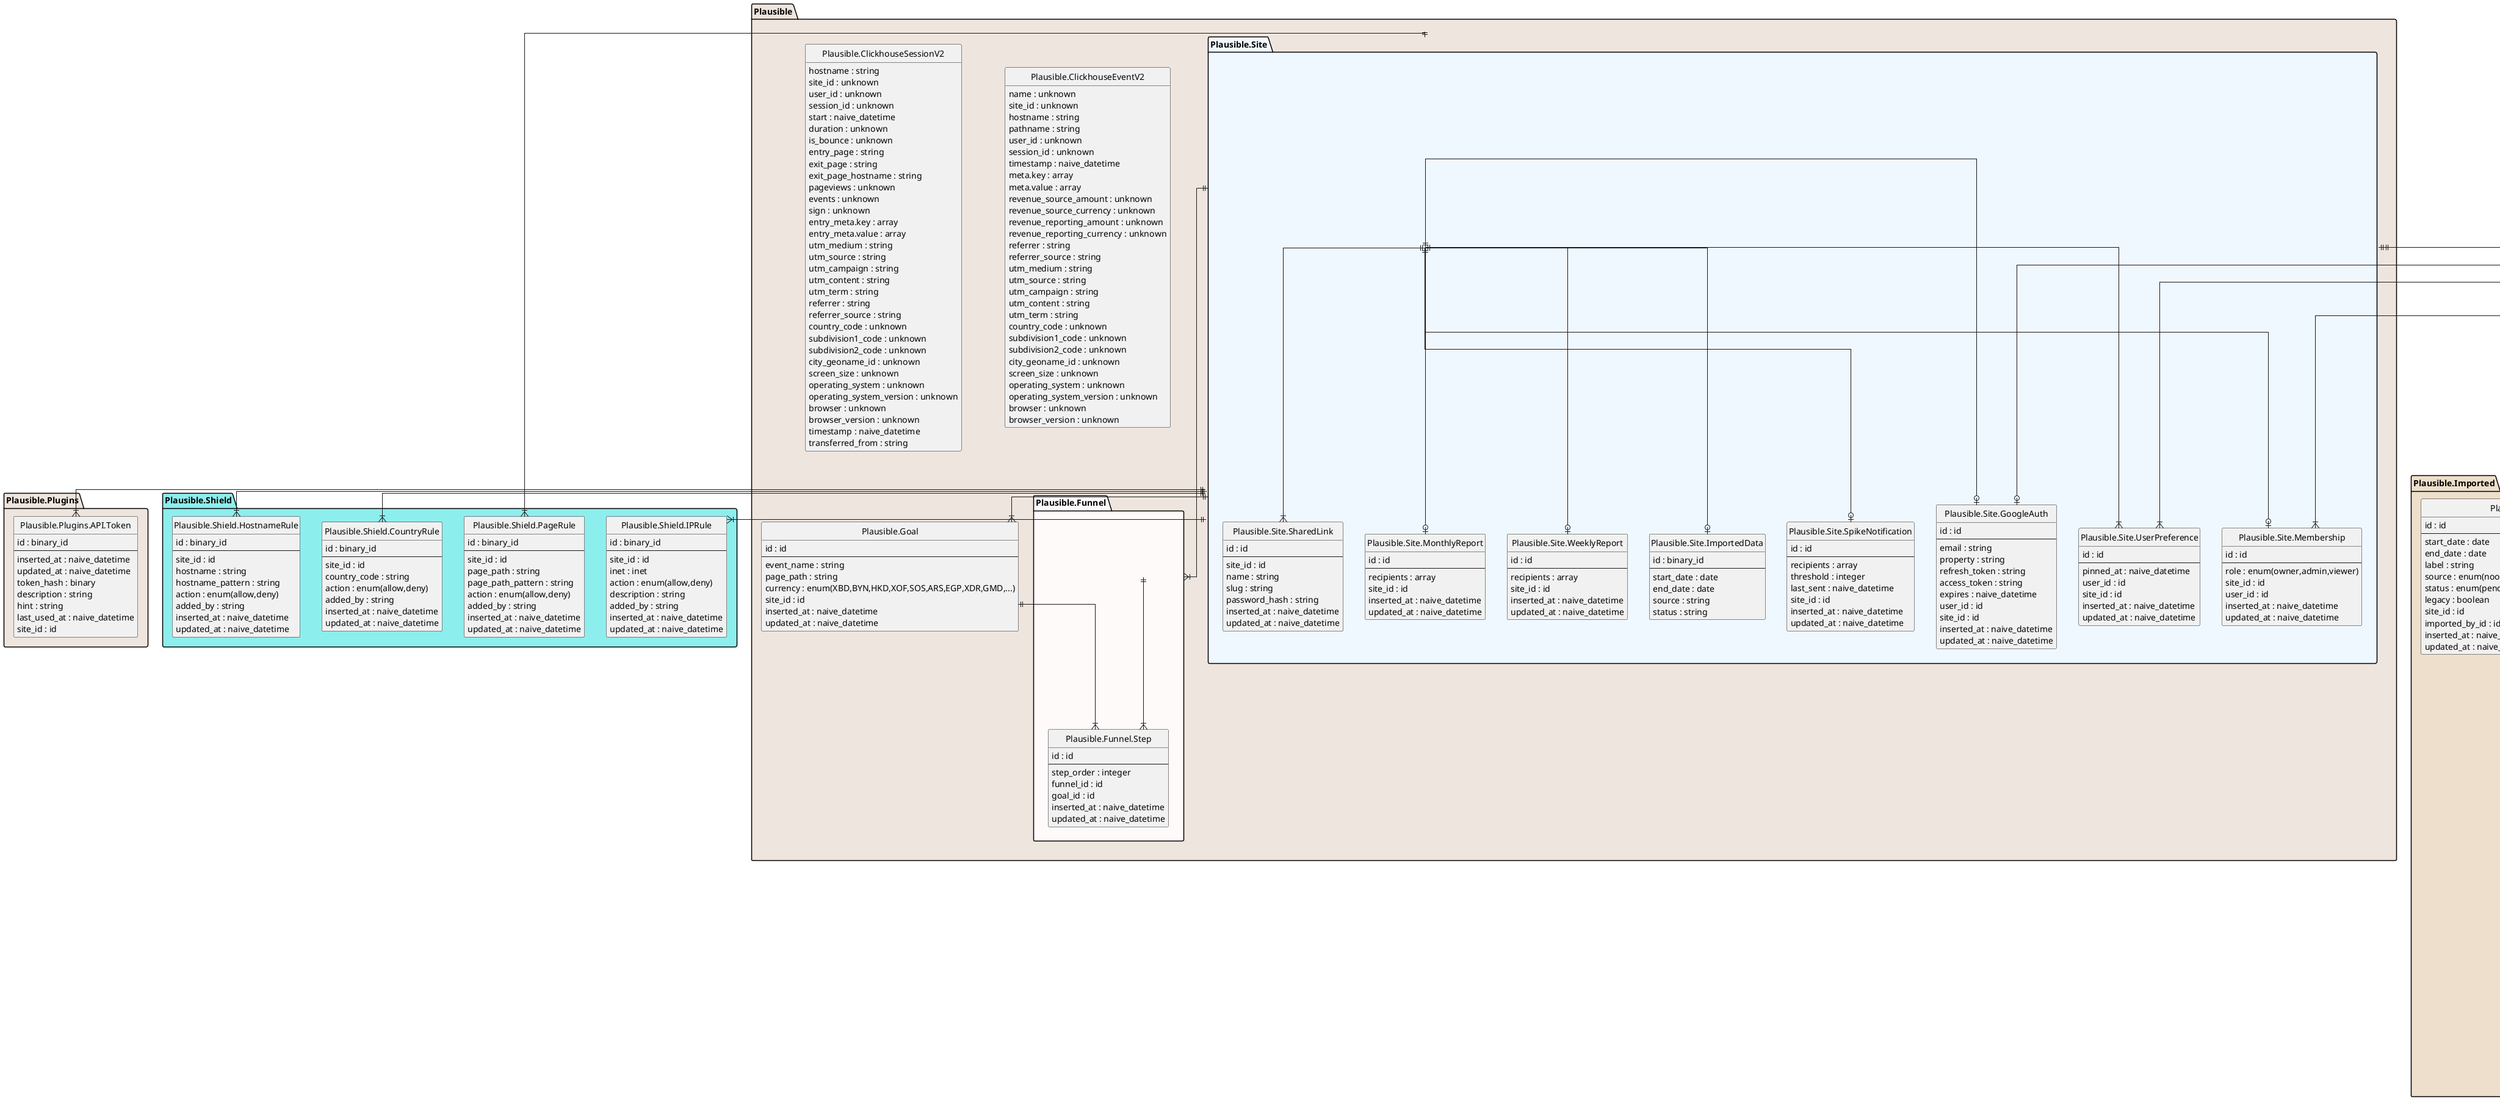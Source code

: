 @startuml

set namespaceSeparator none
hide circle
hide methods

skinparam linetype ortho
skinparam defaultFontName Roboto Mono
skinparam shadowing false

namespace Ecto.Migration #f0f8ff {
  entity Ecto.Migration.SchemaMigration {
    version : integer
    --
    inserted_at : naive_datetime
  }

}
namespace FunWithFlags.Store #f0ffff {
  entity FunWithFlags.Store.Persistent.Ecto.Record {
    id : id
    --
    flag_name : string
    gate_type : string
    target : string
    enabled : boolean
  }

}
namespace Oban #f0ffff {
  entity Oban.Job {
    id : id
    --
    state : string
    queue : string
    worker : string
    args : map
    meta : map
    tags : array
    errors : array
    attempt : integer
    attempted_by : array
    max_attempts : integer
    priority : integer
    attempted_at : utc_datetime_usec
    cancelled_at : utc_datetime_usec
    completed_at : utc_datetime_usec
    discarded_at : utc_datetime_usec
    inserted_at : utc_datetime_usec
    scheduled_at : utc_datetime_usec
  }

}
namespace Plausible #eee5de {
  entity Plausible.ClickhouseEventV2 {
    name : unknown
    site_id : unknown
    hostname : string
    pathname : string
    user_id : unknown
    session_id : unknown
    timestamp : naive_datetime
    meta.key : array
    meta.value : array
    revenue_source_amount : unknown
    revenue_source_currency : unknown
    revenue_reporting_amount : unknown
    revenue_reporting_currency : unknown
    referrer : string
    referrer_source : string
    utm_medium : string
    utm_source : string
    utm_campaign : string
    utm_content : string
    utm_term : string
    country_code : unknown
    subdivision1_code : unknown
    subdivision2_code : unknown
    city_geoname_id : unknown
    screen_size : unknown
    operating_system : unknown
    operating_system_version : unknown
    browser : unknown
    browser_version : unknown
  }

  entity Plausible.ClickhouseSessionV2 {
    hostname : string
    site_id : unknown
    user_id : unknown
    session_id : unknown
    start : naive_datetime
    duration : unknown
    is_bounce : unknown
    entry_page : string
    exit_page : string
    exit_page_hostname : string
    pageviews : unknown
    events : unknown
    sign : unknown
    entry_meta.key : array
    entry_meta.value : array
    utm_medium : string
    utm_source : string
    utm_campaign : string
    utm_content : string
    utm_term : string
    referrer : string
    referrer_source : string
    country_code : unknown
    subdivision1_code : unknown
    subdivision2_code : unknown
    city_geoname_id : unknown
    screen_size : unknown
    operating_system : unknown
    operating_system_version : unknown
    browser : unknown
    browser_version : unknown
    timestamp : naive_datetime
    transferred_from : string
  }

  entity Plausible.Funnel {
    id : id
    --
    name : string
    site_id : id
    inserted_at : naive_datetime
    updated_at : naive_datetime
  }

  entity Plausible.Goal {
    id : id
    --
    event_name : string
    page_path : string
    currency : enum(XBD,BYN,HKD,XOF,SOS,ARS,EGP,XDR,GMD,...)
    site_id : id
    inserted_at : naive_datetime
    updated_at : naive_datetime
  }

  entity Plausible.Site {
    id : id
    --
    domain : string
    timezone : string
    public : boolean
    locked : boolean
    stats_start_date : date
    native_stats_start_at : naive_datetime
    allowed_event_props : array
    conversions_enabled : boolean
    props_enabled : boolean
    funnels_enabled : boolean
    ingest_rate_limit_scale_seconds : integer
    ingest_rate_limit_threshold : integer
    domain_changed_from : string
    domain_changed_at : naive_datetime
    imported_data : map
    inserted_at : naive_datetime
    updated_at : naive_datetime
  }

}
namespace Plausible.Auth #ffefd5 {
  entity Plausible.Auth.ApiKey {
    id : id
    --
    name : string
    scopes : array
    hourly_request_limit : integer
    key_hash : string
    key_prefix : string
    user_id : id
    inserted_at : naive_datetime
    updated_at : naive_datetime
  }

  entity Plausible.Auth.EmailActivationCode {
    id : id
    --
    code : string
    issued_at : naive_datetime
    user_id : id
  }

  entity Plausible.Auth.GracePeriod {
    id : binary_id
    --
    end_date : date
    is_over : boolean
    manual_lock : boolean
  }

  entity Plausible.Auth.Invitation {
    id : id
    --
    invitation_id : string
    email : string
    role : enum(owner,admin,viewer)
    inviter_id : id
    site_id : id
    inserted_at : naive_datetime
    updated_at : naive_datetime
  }

  entity Plausible.Auth.TOTP.RecoveryCode {
    id : id
    --
    code_digest : string
    user_id : id
    inserted_at : naive_datetime
  }

  entity Plausible.Auth.User {
    id : id
    --
    email : string
    password_hash : string
    name : string
    last_seen : naive_datetime
    trial_expiry_date : date
    theme : enum(system,light,dark)
    email_verified : boolean
    previous_email : string
    accept_traffic_until : date
    allow_next_upgrade_override : boolean
    totp_enabled : boolean
    totp_secret : binary
    totp_token : string
    totp_last_used_at : naive_datetime
    grace_period : map
    inserted_at : naive_datetime
    updated_at : naive_datetime
  }

}
namespace Plausible.Billing #f0ffff {
  entity Plausible.Billing.EnterprisePlan {
    id : id
    --
    paddle_plan_id : string
    billing_interval : enum(yearly,monthly)
    monthly_pageview_limit : integer
    site_limit : integer
    team_member_limit : integer
    features : array
    hourly_api_request_limit : integer
    user_id : id
    inserted_at : naive_datetime
    updated_at : naive_datetime
  }

  entity Plausible.Billing.Plan {
    id : binary_id
    --
    generation : integer
    kind : enum(growth,business)
    features : array
    monthly_pageview_limit : integer
    site_limit : integer
    team_member_limit : integer
    volume : string
    data_retention_in_years : integer
    monthly_cost : string
    monthly_product_id : string
    yearly_cost : string
    yearly_product_id : string
  }

  entity Plausible.Billing.Subscription {
    id : id
    --
    paddle_subscription_id : string
    paddle_plan_id : string
    update_url : string
    cancel_url : string
    status : enum(active,deleted,past_due,paused)
    next_bill_amount : string
    next_bill_date : date
    last_bill_date : date
    currency_code : string
    user_id : id
    inserted_at : naive_datetime
    updated_at : naive_datetime
  }

}
namespace Plausible.DataMigration #8deeee {
  entity Plausible.DataMigration.NumericIDs.DomainsLookup {
    site_id : unknown
    domain : string
  }

}
namespace Plausible.Funnel #fffafa {
  entity Plausible.Funnel.Step {
    id : id
    --
    step_order : integer
    funnel_id : id
    goal_id : id
    inserted_at : naive_datetime
    updated_at : naive_datetime
  }

}
namespace Plausible.Imported #eedfcc {
  entity Plausible.Imported.Browser {
    site_id : unknown
    import_id : unknown
    date : date
    browser : string
    browser_version : string
    visitors : unknown
    visits : unknown
    visit_duration : unknown
    pageviews : unknown
    bounces : unknown
  }

  entity Plausible.Imported.Device {
    site_id : unknown
    import_id : unknown
    date : date
    device : string
    visitors : unknown
    visits : unknown
    visit_duration : unknown
    pageviews : unknown
    bounces : unknown
  }

  entity Plausible.Imported.EntryPage {
    site_id : unknown
    import_id : unknown
    date : date
    entry_page : string
    visitors : unknown
    entrances : unknown
    visit_duration : unknown
    pageviews : unknown
    bounces : unknown
  }

  entity Plausible.Imported.ExitPage {
    site_id : unknown
    import_id : unknown
    date : date
    exit_page : string
    exits : unknown
    visitors : unknown
    visit_duration : unknown
    pageviews : unknown
    bounces : unknown
  }

  entity Plausible.Imported.Location {
    site_id : unknown
    import_id : unknown
    date : date
    country : string
    region : string
    city : unknown
    visitors : unknown
    visits : unknown
    visit_duration : unknown
    pageviews : unknown
    bounces : unknown
  }

  entity Plausible.Imported.OperatingSystem {
    site_id : unknown
    import_id : unknown
    date : date
    operating_system : string
    operating_system_version : string
    visitors : unknown
    visits : unknown
    visit_duration : unknown
    pageviews : unknown
    bounces : unknown
  }

  entity Plausible.Imported.Page {
    site_id : unknown
    import_id : unknown
    date : date
    hostname : string
    page : string
    visits : unknown
    visitors : unknown
    active_visitors : unknown
    pageviews : unknown
    exits : unknown
    time_on_page : unknown
  }

  entity Plausible.Imported.SiteImport {
    id : id
    --
    start_date : date
    end_date : date
    label : string
    source : enum(noop,csv,universal_analytics,google_analytics_4)
    status : enum(pending,failed,completed,importing)
    legacy : boolean
    site_id : id
    imported_by_id : id
    inserted_at : naive_datetime
    updated_at : naive_datetime
  }

  entity Plausible.Imported.Source {
    site_id : unknown
    import_id : unknown
    date : date
    source : string
    referrer : string
    utm_source : string
    utm_medium : string
    utm_campaign : string
    utm_content : string
    utm_term : string
    visitors : unknown
    visits : unknown
    visit_duration : unknown
    pageviews : unknown
    bounces : unknown
  }

  entity Plausible.Imported.Visitor {
    site_id : unknown
    import_id : unknown
    date : date
    visitors : unknown
    pageviews : unknown
    bounces : unknown
    visits : unknown
    visit_duration : unknown
  }

}
namespace Plausible.Ingestion #8deeee {
  entity Plausible.Ingestion.Counters.Record {
    event_timebucket : utc_datetime
    site_id : unknown
    domain : unknown
    metric : unknown
    value : unknown
  }

  entity Plausible.Ingestion.Request {
    remote_ip : string
    user_agent : string
    event_name : string
    uri : map
    hostname : string
    referrer : string
    domains : array
    ip_classification : string
    hash_mode : integer
    pathname : string
    props : map
    revenue_source : map
    query_params : map
    timestamp : naive_datetime
  }

}
namespace Plausible.Plugins #eee5de {
  entity Plausible.Plugins.API.Token {
    id : binary_id
    --
    inserted_at : naive_datetime
    updated_at : naive_datetime
    token_hash : binary
    description : string
    hint : string
    last_used_at : naive_datetime
    site_id : id
  }

}
namespace Plausible.Shield #8deeee {
  entity Plausible.Shield.CountryRule {
    id : binary_id
    --
    site_id : id
    country_code : string
    action : enum(allow,deny)
    added_by : string
    inserted_at : naive_datetime
    updated_at : naive_datetime
  }

  entity Plausible.Shield.HostnameRule {
    id : binary_id
    --
    site_id : id
    hostname : string
    hostname_pattern : string
    action : enum(allow,deny)
    added_by : string
    inserted_at : naive_datetime
    updated_at : naive_datetime
  }

  entity Plausible.Shield.IPRule {
    id : binary_id
    --
    site_id : id
    inet : inet
    action : enum(allow,deny)
    description : string
    added_by : string
    inserted_at : naive_datetime
    updated_at : naive_datetime
  }

  entity Plausible.Shield.PageRule {
    id : binary_id
    --
    site_id : id
    page_path : string
    page_path_pattern : string
    action : enum(allow,deny)
    added_by : string
    inserted_at : naive_datetime
    updated_at : naive_datetime
  }

}
namespace Plausible.Site #f0f8ff {
  entity Plausible.Site.GoogleAuth {
    id : id
    --
    email : string
    property : string
    refresh_token : string
    access_token : string
    expires : naive_datetime
    user_id : id
    site_id : id
    inserted_at : naive_datetime
    updated_at : naive_datetime
  }

  entity Plausible.Site.ImportedData {
    id : binary_id
    --
    start_date : date
    end_date : date
    source : string
    status : string
  }

  entity Plausible.Site.Membership {
    id : id
    --
    role : enum(owner,admin,viewer)
    site_id : id
    user_id : id
    inserted_at : naive_datetime
    updated_at : naive_datetime
  }

  entity Plausible.Site.MonthlyReport {
    id : id
    --
    recipients : array
    site_id : id
    inserted_at : naive_datetime
    updated_at : naive_datetime
  }

  entity Plausible.Site.SharedLink {
    id : id
    --
    site_id : id
    name : string
    slug : string
    password_hash : string
    inserted_at : naive_datetime
    updated_at : naive_datetime
  }

  entity Plausible.Site.SpikeNotification {
    id : id
    --
    recipients : array
    threshold : integer
    last_sent : naive_datetime
    site_id : id
    inserted_at : naive_datetime
    updated_at : naive_datetime
  }

  entity Plausible.Site.UserPreference {
    id : id
    --
    pinned_at : naive_datetime
    user_id : id
    site_id : id
    inserted_at : naive_datetime
    updated_at : naive_datetime
  }

  entity Plausible.Site.WeeklyReport {
    id : id
    --
    recipients : array
    site_id : id
    inserted_at : naive_datetime
    updated_at : naive_datetime
  }

}


Plausible.Funnel ||--|{ Plausible.Funnel.Step
Plausible.Goal ||--|{ Plausible.Funnel.Step
Plausible.Site ||--|{ Plausible.Funnel
Plausible.Site ||--|{ Plausible.Goal
Plausible.Site ||--o| Plausible.Site.GoogleAuth
Plausible.Site ||--|{ Plausible.Auth.Invitation
Plausible.Site ||--o| Plausible.Site.MonthlyReport
Plausible.Site ||--|{ Plausible.Plugins.API.Token
Plausible.Site ||--|{ Plausible.Site.SharedLink
Plausible.Site ||--|{ Plausible.Shield.CountryRule
Plausible.Site ||--|{ Plausible.Shield.HostnameRule
Plausible.Site ||--|{ Plausible.Shield.IPRule
Plausible.Site ||--|{ Plausible.Shield.PageRule
Plausible.Site ||--|{ Plausible.Imported.SiteImport
Plausible.Site ||--o| Plausible.Site.Membership
Plausible.Site ||--|{ Plausible.Site.UserPreference
Plausible.Site ||--o| Plausible.Site.SpikeNotification
Plausible.Site ||--o| Plausible.Site.WeeklyReport
Plausible.Site ||--o| Plausible.Site.ImportedData
Plausible.Auth.User ||--o| Plausible.Auth.GracePeriod
Plausible.Auth.User ||--|{ Plausible.Auth.ApiKey
Plausible.Auth.User ||--|{ Plausible.Auth.EmailActivationCode
Plausible.Auth.User ||--o| Plausible.Billing.EnterprisePlan
Plausible.Auth.User ||--o| Plausible.Site.GoogleAuth
Plausible.Auth.User ||--|{ Plausible.Auth.Invitation
Plausible.Auth.User ||--|{ Plausible.Imported.SiteImport
Plausible.Auth.User ||--|{ Plausible.Site.Membership
Plausible.Auth.User ||--|{ Plausible.Site.UserPreference
Plausible.Auth.User ||--o| Plausible.Billing.Subscription
Plausible.Auth.User ||--|{ Plausible.Auth.TOTP.RecoveryCode
@enduml
